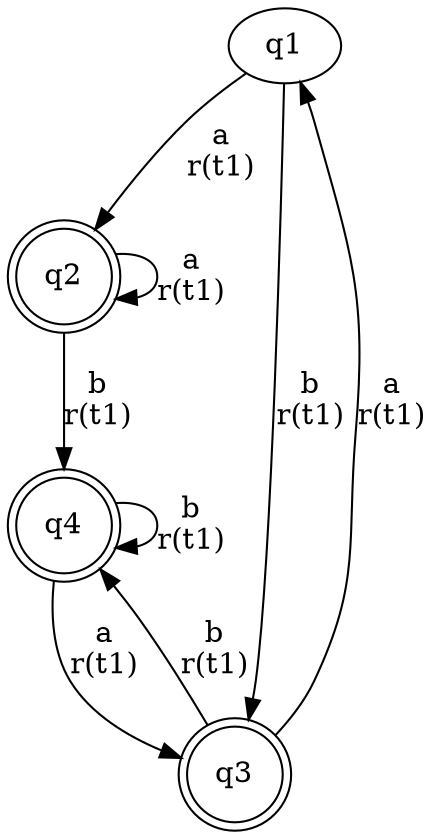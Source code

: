 digraph "tests_1/test22/solution300/solution" {
	q1[label=q1]
	q2[label=q2 shape=doublecircle]
	q4[label=q4 shape=doublecircle]
	q3[label=q3 shape=doublecircle]
	q1 -> q2[label="a\nr(t1)\n"]
	q2 -> q4[label="b\nr(t1)\n"]
	q4 -> q3[label="a\nr(t1)\n"]
	q3 -> q1[label="a\nr(t1)\n"]
	q3 -> q4[label="b\nr(t1)\n"]
	q4 -> q4[label="b\nr(t1)\n"]
	q2 -> q2[label="a\nr(t1)\n"]
	q1 -> q3[label="b\nr(t1)\n"]
}
